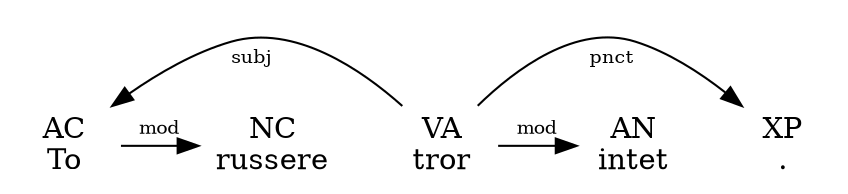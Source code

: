 digraph test_tree {
graph [ordering="out"];
node [shape=none];
edge [constraint=false, fontsize=9];

n10 [label="AC\nTo"];
n11 [label="NC\nrussere"];
n12 [label="VA\ntror"];
n13 [label="AN\nintet"];
n14 [label="XP\n."];

{rank=same; 

n12 -> n10 [label="\nsubj"]
n12 -> n13 [label="mod"]
n12 -> n14 [label="\npnct"]
n10 -> n11 [label="mod"]

rankdir=LR; }


}
